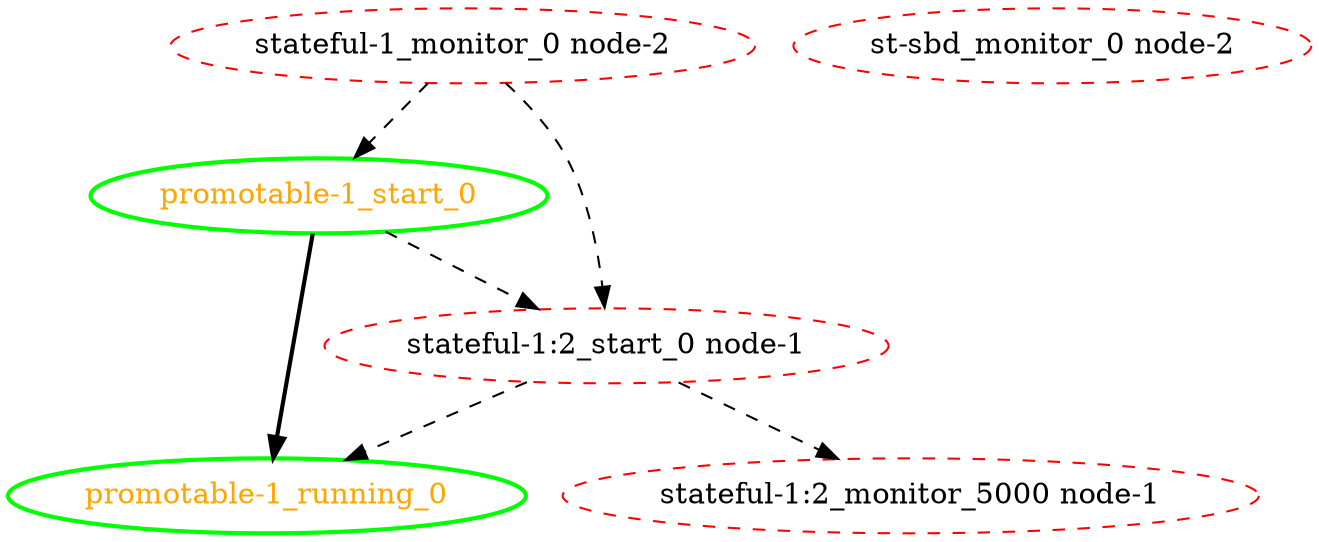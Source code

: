  digraph "g" {
"promotable-1_running_0" [ style=bold color="green" fontcolor="orange"]
"promotable-1_start_0" -> "promotable-1_running_0" [ style = bold]
"promotable-1_start_0" -> "stateful-1:2_start_0 node-1" [ style = dashed]
"promotable-1_start_0" [ style=bold color="green" fontcolor="orange"]
"st-sbd_monitor_0 node-2" [ style=dashed color="red" fontcolor="black"]
"stateful-1:2_monitor_5000 node-1" [ style=dashed color="red" fontcolor="black"]
"stateful-1:2_start_0 node-1" -> "promotable-1_running_0" [ style = dashed]
"stateful-1:2_start_0 node-1" -> "stateful-1:2_monitor_5000 node-1" [ style = dashed]
"stateful-1:2_start_0 node-1" [ style=dashed color="red" fontcolor="black"]
"stateful-1_monitor_0 node-2" -> "promotable-1_start_0" [ style = dashed]
"stateful-1_monitor_0 node-2" -> "stateful-1:2_start_0 node-1" [ style = dashed]
"stateful-1_monitor_0 node-2" [ style=dashed color="red" fontcolor="black"]
}
